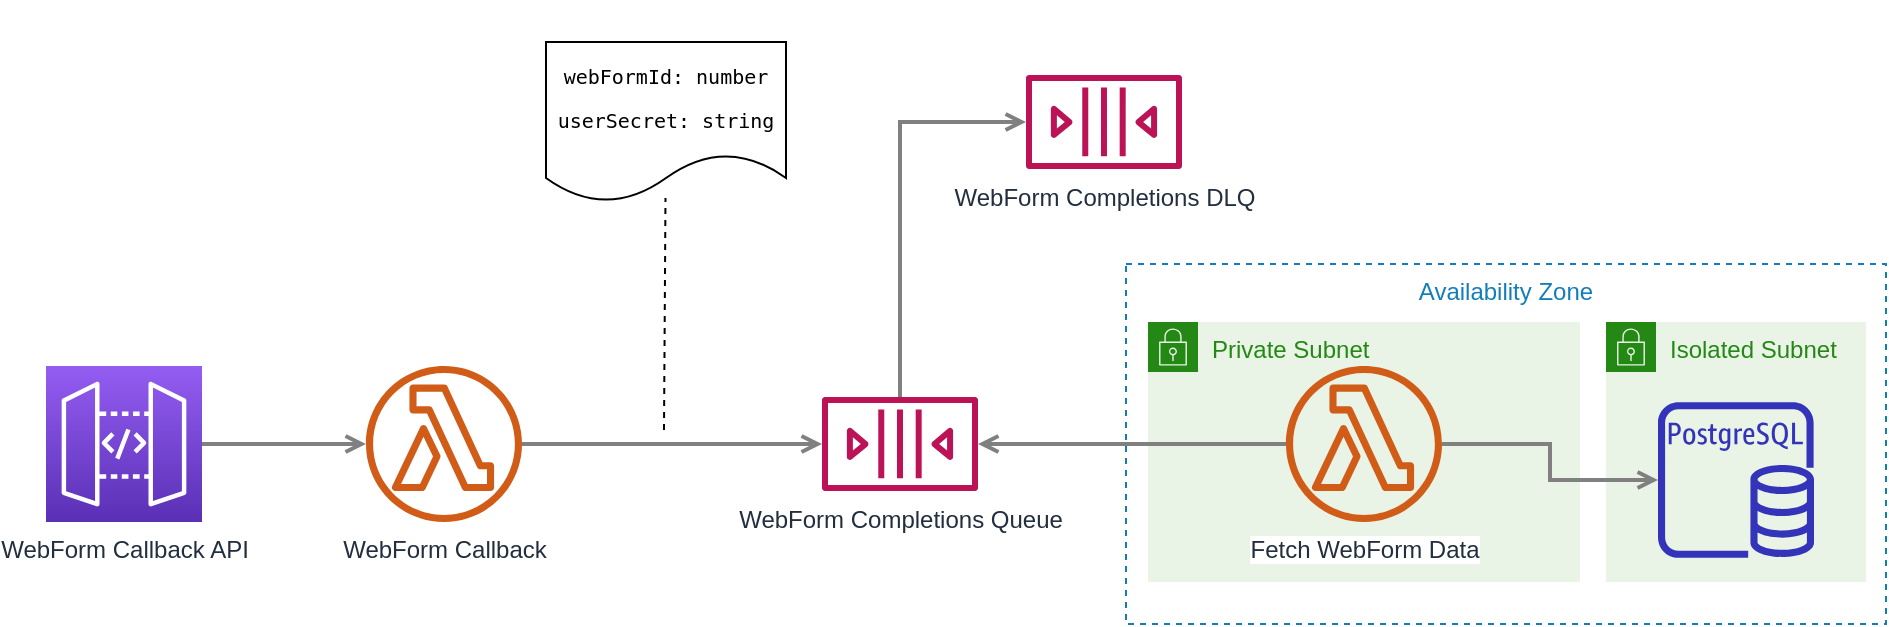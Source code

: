 <mxfile version="12.4.2" type="device" pages="1"><diagram id="Ht1M8jgEwFfnCIfOTk4-" name="Page-1"><mxGraphModel dx="1106" dy="1830" grid="1" gridSize="10" guides="1" tooltips="1" connect="1" arrows="1" fold="1" page="1" pageScale="1" pageWidth="1169" pageHeight="827" math="0" shadow="0"><root><mxCell id="0"/><mxCell id="1" parent="0"/><mxCell id="sEn6rWsUWJRGLA1giF0a-1" value="Availability Zone" style="fillColor=none;strokeColor=#147EBA;dashed=1;verticalAlign=top;fontStyle=0;fontColor=#147EBA;" vertex="1" parent="1"><mxGeometry x="700" y="-419" width="380" height="180" as="geometry"/></mxCell><mxCell id="sEn6rWsUWJRGLA1giF0a-8" value="" style="group" vertex="1" connectable="0" parent="1"><mxGeometry x="940" y="-390" width="130" height="130" as="geometry"/></mxCell><mxCell id="sEn6rWsUWJRGLA1giF0a-2" value="Isolated Subnet" style="points=[[0,0],[0.25,0],[0.5,0],[0.75,0],[1,0],[1,0.25],[1,0.5],[1,0.75],[1,1],[0.75,1],[0.5,1],[0.25,1],[0,1],[0,0.75],[0,0.5],[0,0.25]];outlineConnect=0;gradientColor=none;html=1;whiteSpace=wrap;fontSize=12;fontStyle=0;shape=mxgraph.aws4.group;grIcon=mxgraph.aws4.group_security_group;grStroke=0;strokeColor=#248814;fillColor=#E9F3E6;verticalAlign=top;align=left;spacingLeft=30;fontColor=#248814;dashed=0;" vertex="1" parent="sEn6rWsUWJRGLA1giF0a-8"><mxGeometry width="130" height="130" as="geometry"/></mxCell><mxCell id="sEn6rWsUWJRGLA1giF0a-4" value="" style="outlineConnect=0;fontColor=#232F3E;gradientColor=none;fillColor=#3334B9;strokeColor=none;dashed=0;verticalLabelPosition=bottom;verticalAlign=top;align=center;html=1;fontSize=12;fontStyle=0;aspect=fixed;pointerEvents=1;shape=mxgraph.aws4.rds_postgresql_instance;" vertex="1" parent="sEn6rWsUWJRGLA1giF0a-8"><mxGeometry x="26" y="40" width="78" height="78" as="geometry"/></mxCell><mxCell id="sEn6rWsUWJRGLA1giF0a-3" value="Private Subnet" style="points=[[0,0],[0.25,0],[0.5,0],[0.75,0],[1,0],[1,0.25],[1,0.5],[1,0.75],[1,1],[0.75,1],[0.5,1],[0.25,1],[0,1],[0,0.75],[0,0.5],[0,0.25]];outlineConnect=0;gradientColor=none;html=1;whiteSpace=wrap;fontSize=12;fontStyle=0;shape=mxgraph.aws4.group;grIcon=mxgraph.aws4.group_security_group;grStroke=0;strokeColor=#248814;fillColor=#E9F3E6;verticalAlign=top;align=left;spacingLeft=30;fontColor=#248814;dashed=0;" vertex="1" parent="1"><mxGeometry x="711" y="-390" width="216" height="130" as="geometry"/></mxCell><mxCell id="UEzPUAAOIrF-is8g5C7q-170" style="edgeStyle=orthogonalEdgeStyle;rounded=0;orthogonalLoop=1;jettySize=auto;html=1;startArrow=none;startFill=0;endArrow=open;endFill=0;strokeColor=#808080;strokeWidth=2;" parent="1" source="UEzPUAAOIrF-is8g5C7q-151" target="UEzPUAAOIrF-is8g5C7q-150" edge="1"><mxGeometry relative="1" as="geometry"/></mxCell><mxCell id="UEzPUAAOIrF-is8g5C7q-150" value="WebForm Completions Queue" style="outlineConnect=0;fontColor=#232F3E;gradientColor=none;fillColor=#BC1356;strokeColor=none;dashed=0;verticalLabelPosition=bottom;verticalAlign=top;align=center;html=1;fontSize=12;fontStyle=0;aspect=fixed;pointerEvents=1;shape=mxgraph.aws4.queue;labelBackgroundColor=#ffffff;" parent="1" vertex="1"><mxGeometry x="548" y="-352.5" width="78" height="47" as="geometry"/></mxCell><mxCell id="UEzPUAAOIrF-is8g5C7q-151" value="WebForm Callback" style="outlineConnect=0;fontColor=#232F3E;gradientColor=none;fillColor=#D05C17;strokeColor=none;dashed=0;verticalLabelPosition=bottom;verticalAlign=top;align=center;html=1;fontSize=12;fontStyle=0;aspect=fixed;pointerEvents=1;shape=mxgraph.aws4.lambda_function;labelBackgroundColor=#ffffff;" parent="1" vertex="1"><mxGeometry x="320" y="-368" width="78" height="78" as="geometry"/></mxCell><mxCell id="ok_hNbOurJM9Njx-r9Jc-1" value="WebForm Callback API" style="outlineConnect=0;fontColor=#232F3E;gradientColor=#945DF2;gradientDirection=north;fillColor=#5A30B5;strokeColor=#ffffff;dashed=0;verticalLabelPosition=bottom;verticalAlign=top;align=center;html=1;fontSize=12;fontStyle=0;aspect=fixed;shape=mxgraph.aws4.resourceIcon;resIcon=mxgraph.aws4.api_gateway;" parent="1" vertex="1"><mxGeometry x="160" y="-368" width="78" height="78" as="geometry"/></mxCell><mxCell id="ok_hNbOurJM9Njx-r9Jc-5" style="edgeStyle=orthogonalEdgeStyle;rounded=0;orthogonalLoop=1;jettySize=auto;html=1;startArrow=none;startFill=0;endArrow=open;endFill=0;strokeColor=#808080;strokeWidth=2;" parent="1" source="ok_hNbOurJM9Njx-r9Jc-1" target="UEzPUAAOIrF-is8g5C7q-151" edge="1"><mxGeometry relative="1" as="geometry"><mxPoint x="168" y="-298" as="sourcePoint"/><mxPoint x="290" y="-298" as="targetPoint"/></mxGeometry></mxCell><mxCell id="ok_hNbOurJM9Njx-r9Jc-6" value="WebForm Completions DLQ" style="outlineConnect=0;fontColor=#232F3E;gradientColor=none;fillColor=#BC1356;strokeColor=none;dashed=0;verticalLabelPosition=bottom;verticalAlign=top;align=center;html=1;fontSize=12;fontStyle=0;aspect=fixed;pointerEvents=1;shape=mxgraph.aws4.queue;labelBackgroundColor=#ffffff;" parent="1" vertex="1"><mxGeometry x="650" y="-513.5" width="78" height="47" as="geometry"/></mxCell><mxCell id="ok_hNbOurJM9Njx-r9Jc-8" style="edgeStyle=orthogonalEdgeStyle;rounded=0;orthogonalLoop=1;jettySize=auto;html=1;startArrow=none;startFill=0;endArrow=open;endFill=0;strokeColor=#808080;strokeWidth=2;" parent="1" source="UEzPUAAOIrF-is8g5C7q-150" target="ok_hNbOurJM9Njx-r9Jc-6" edge="1"><mxGeometry relative="1" as="geometry"><mxPoint x="600" y="-394" as="sourcePoint"/><mxPoint x="750" y="-394" as="targetPoint"/><Array as="points"><mxPoint x="587" y="-490"/></Array></mxGeometry></mxCell><mxCell id="ok_hNbOurJM9Njx-r9Jc-9" value="&lt;pre style=&quot;font-size: 10px&quot;&gt;&lt;br&gt;&lt;/pre&gt;&lt;pre style=&quot;font-size: 10px&quot;&gt;webFormId: number&lt;/pre&gt;&lt;pre style=&quot;font-size: 10px&quot;&gt;userSecret: string&lt;/pre&gt;&lt;pre style=&quot;font-size: 10px&quot;&gt;&lt;br&gt;&lt;/pre&gt;" style="shape=document;whiteSpace=wrap;html=1;boundedLbl=1;align=center;" parent="1" vertex="1"><mxGeometry x="410" y="-530" width="120" height="80" as="geometry"/></mxCell><mxCell id="ok_hNbOurJM9Njx-r9Jc-11" value="" style="endArrow=none;dashed=1;html=1;" parent="1" edge="1"><mxGeometry width="50" height="50" relative="1" as="geometry"><mxPoint x="469" y="-336" as="sourcePoint"/><mxPoint x="469.744" y="-452" as="targetPoint"/></mxGeometry></mxCell><mxCell id="ok_hNbOurJM9Njx-r9Jc-12" value="Fetch WebForm Data" style="outlineConnect=0;fontColor=#232F3E;gradientColor=none;fillColor=#D05C17;strokeColor=none;dashed=0;verticalLabelPosition=bottom;verticalAlign=top;align=center;html=1;fontSize=12;fontStyle=0;aspect=fixed;pointerEvents=1;shape=mxgraph.aws4.lambda_function;labelBackgroundColor=#ffffff;" parent="1" vertex="1"><mxGeometry x="780" y="-368" width="78" height="78" as="geometry"/></mxCell><mxCell id="ok_hNbOurJM9Njx-r9Jc-13" style="edgeStyle=orthogonalEdgeStyle;rounded=0;orthogonalLoop=1;jettySize=auto;html=1;startArrow=none;startFill=0;endArrow=open;endFill=0;strokeColor=#808080;strokeWidth=2;" parent="1" source="ok_hNbOurJM9Njx-r9Jc-12" target="UEzPUAAOIrF-is8g5C7q-150" edge="1"><mxGeometry relative="1" as="geometry"><mxPoint x="820" y="-329" as="sourcePoint"/><mxPoint x="680" y="-329.5" as="targetPoint"/></mxGeometry></mxCell><mxCell id="ok_hNbOurJM9Njx-r9Jc-14" style="edgeStyle=orthogonalEdgeStyle;rounded=0;orthogonalLoop=1;jettySize=auto;html=1;startArrow=none;startFill=0;endArrow=open;endFill=0;strokeColor=#808080;strokeWidth=2;" parent="1" source="ok_hNbOurJM9Njx-r9Jc-12" edge="1" target="sEn6rWsUWJRGLA1giF0a-4"><mxGeometry relative="1" as="geometry"><mxPoint x="820" y="-414" as="sourcePoint"/><mxPoint x="972" y="-414" as="targetPoint"/></mxGeometry></mxCell></root></mxGraphModel></diagram></mxfile>